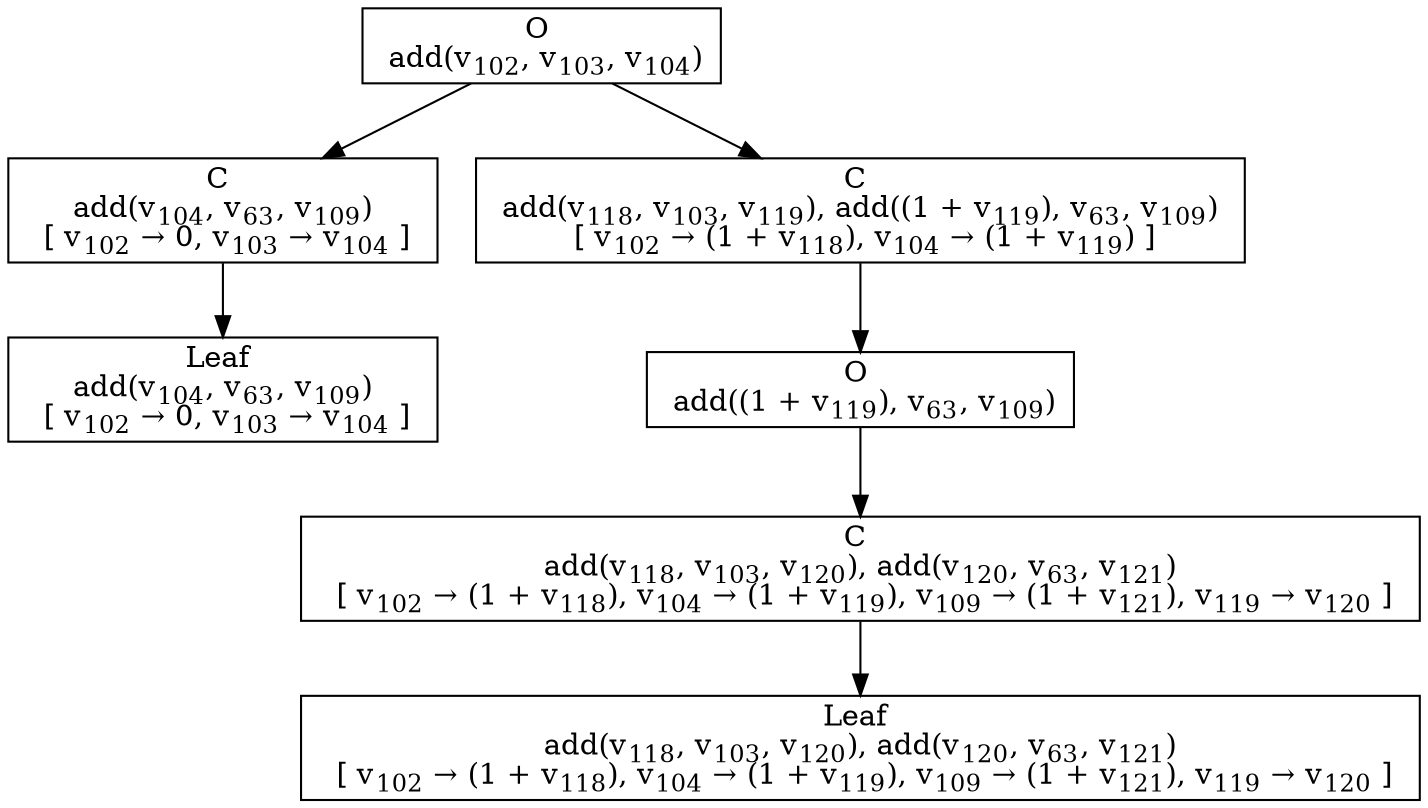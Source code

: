 digraph {
    graph [rankdir=TB
          ,bgcolor=transparent];
    node [shape=box
         ,fillcolor=white
         ,style=filled];
    0 [label=<O <BR/> add(v<SUB>102</SUB>, v<SUB>103</SUB>, v<SUB>104</SUB>)>];
    1 [label=<C <BR/> add(v<SUB>104</SUB>, v<SUB>63</SUB>, v<SUB>109</SUB>) <BR/>  [ v<SUB>102</SUB> &rarr; 0, v<SUB>103</SUB> &rarr; v<SUB>104</SUB> ] >];
    2 [label=<C <BR/> add(v<SUB>118</SUB>, v<SUB>103</SUB>, v<SUB>119</SUB>), add((1 + v<SUB>119</SUB>), v<SUB>63</SUB>, v<SUB>109</SUB>) <BR/>  [ v<SUB>102</SUB> &rarr; (1 + v<SUB>118</SUB>), v<SUB>104</SUB> &rarr; (1 + v<SUB>119</SUB>) ] >];
    3 [label=<Leaf <BR/> add(v<SUB>104</SUB>, v<SUB>63</SUB>, v<SUB>109</SUB>) <BR/>  [ v<SUB>102</SUB> &rarr; 0, v<SUB>103</SUB> &rarr; v<SUB>104</SUB> ] >];
    4 [label=<O <BR/> add((1 + v<SUB>119</SUB>), v<SUB>63</SUB>, v<SUB>109</SUB>)>];
    5 [label=<C <BR/> add(v<SUB>118</SUB>, v<SUB>103</SUB>, v<SUB>120</SUB>), add(v<SUB>120</SUB>, v<SUB>63</SUB>, v<SUB>121</SUB>) <BR/>  [ v<SUB>102</SUB> &rarr; (1 + v<SUB>118</SUB>), v<SUB>104</SUB> &rarr; (1 + v<SUB>119</SUB>), v<SUB>109</SUB> &rarr; (1 + v<SUB>121</SUB>), v<SUB>119</SUB> &rarr; v<SUB>120</SUB> ] >];
    6 [label=<Leaf <BR/> add(v<SUB>118</SUB>, v<SUB>103</SUB>, v<SUB>120</SUB>), add(v<SUB>120</SUB>, v<SUB>63</SUB>, v<SUB>121</SUB>) <BR/>  [ v<SUB>102</SUB> &rarr; (1 + v<SUB>118</SUB>), v<SUB>104</SUB> &rarr; (1 + v<SUB>119</SUB>), v<SUB>109</SUB> &rarr; (1 + v<SUB>121</SUB>), v<SUB>119</SUB> &rarr; v<SUB>120</SUB> ] >];
    0 -> 1 [label=""];
    0 -> 2 [label=""];
    1 -> 3 [label=""];
    2 -> 4 [label=""];
    4 -> 5 [label=""];
    5 -> 6 [label=""];
}